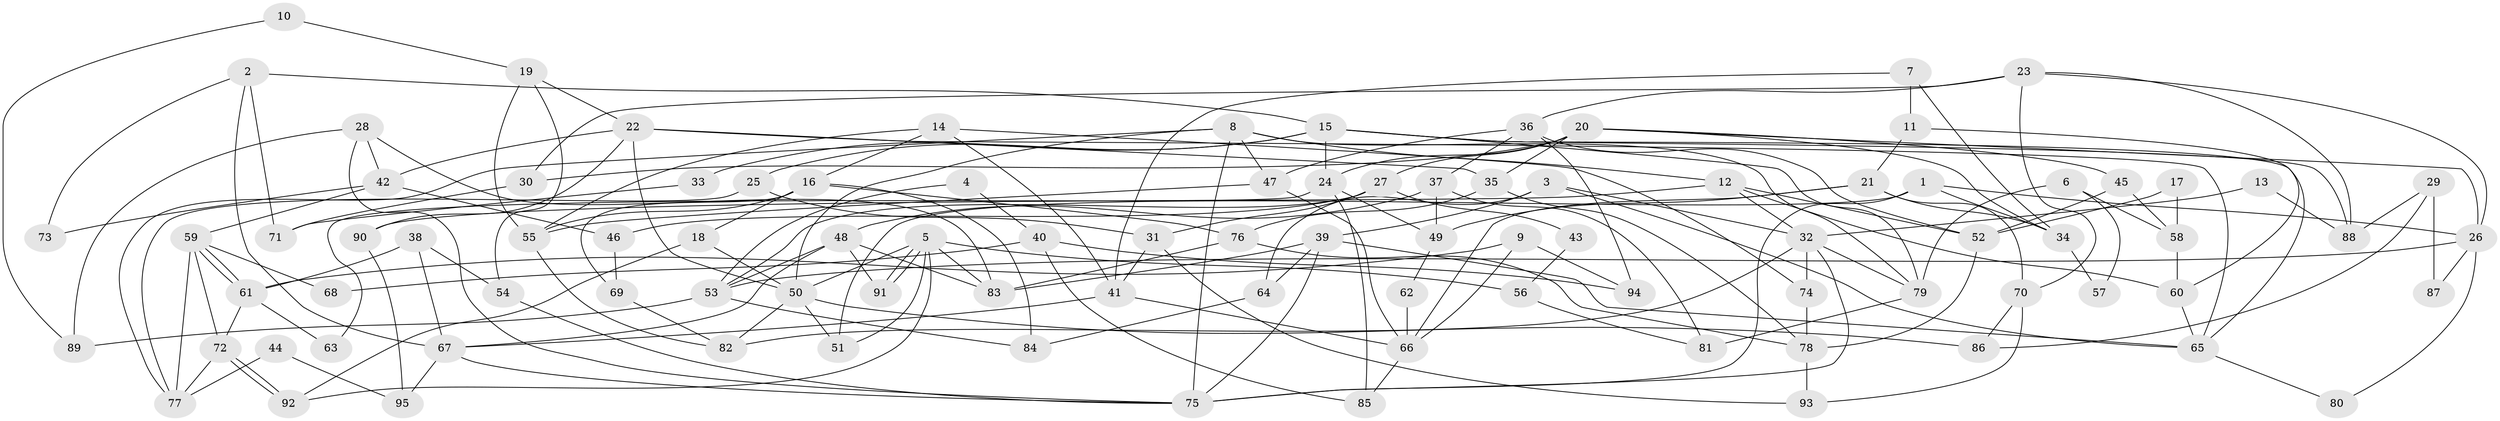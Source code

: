 // coarse degree distribution, {5: 0.15254237288135594, 4: 0.15254237288135594, 2: 0.15254237288135594, 8: 0.06779661016949153, 3: 0.11864406779661017, 6: 0.1694915254237288, 7: 0.13559322033898305, 10: 0.01694915254237288, 9: 0.03389830508474576}
// Generated by graph-tools (version 1.1) at 2025/52/02/27/25 19:52:07]
// undirected, 95 vertices, 190 edges
graph export_dot {
graph [start="1"]
  node [color=gray90,style=filled];
  1;
  2;
  3;
  4;
  5;
  6;
  7;
  8;
  9;
  10;
  11;
  12;
  13;
  14;
  15;
  16;
  17;
  18;
  19;
  20;
  21;
  22;
  23;
  24;
  25;
  26;
  27;
  28;
  29;
  30;
  31;
  32;
  33;
  34;
  35;
  36;
  37;
  38;
  39;
  40;
  41;
  42;
  43;
  44;
  45;
  46;
  47;
  48;
  49;
  50;
  51;
  52;
  53;
  54;
  55;
  56;
  57;
  58;
  59;
  60;
  61;
  62;
  63;
  64;
  65;
  66;
  67;
  68;
  69;
  70;
  71;
  72;
  73;
  74;
  75;
  76;
  77;
  78;
  79;
  80;
  81;
  82;
  83;
  84;
  85;
  86;
  87;
  88;
  89;
  90;
  91;
  92;
  93;
  94;
  95;
  1 -- 51;
  1 -- 75;
  1 -- 26;
  1 -- 34;
  2 -- 15;
  2 -- 67;
  2 -- 71;
  2 -- 73;
  3 -- 32;
  3 -- 65;
  3 -- 39;
  3 -- 64;
  4 -- 53;
  4 -- 40;
  5 -- 83;
  5 -- 91;
  5 -- 91;
  5 -- 50;
  5 -- 51;
  5 -- 56;
  5 -- 92;
  6 -- 79;
  6 -- 58;
  6 -- 57;
  7 -- 34;
  7 -- 41;
  7 -- 11;
  8 -- 75;
  8 -- 50;
  8 -- 12;
  8 -- 47;
  8 -- 77;
  8 -- 79;
  9 -- 61;
  9 -- 66;
  9 -- 94;
  10 -- 19;
  10 -- 89;
  11 -- 21;
  11 -- 60;
  12 -- 32;
  12 -- 52;
  12 -- 60;
  12 -- 90;
  13 -- 32;
  13 -- 88;
  14 -- 55;
  14 -- 16;
  14 -- 41;
  14 -- 74;
  15 -- 65;
  15 -- 24;
  15 -- 25;
  15 -- 33;
  15 -- 79;
  15 -- 88;
  16 -- 84;
  16 -- 18;
  16 -- 55;
  16 -- 69;
  16 -- 76;
  17 -- 52;
  17 -- 58;
  18 -- 50;
  18 -- 92;
  19 -- 55;
  19 -- 54;
  19 -- 22;
  20 -- 35;
  20 -- 26;
  20 -- 24;
  20 -- 27;
  20 -- 30;
  20 -- 34;
  20 -- 45;
  21 -- 34;
  21 -- 66;
  21 -- 49;
  21 -- 70;
  22 -- 65;
  22 -- 35;
  22 -- 42;
  22 -- 50;
  22 -- 90;
  23 -- 36;
  23 -- 70;
  23 -- 26;
  23 -- 30;
  23 -- 88;
  24 -- 49;
  24 -- 63;
  24 -- 85;
  25 -- 77;
  25 -- 31;
  26 -- 53;
  26 -- 80;
  26 -- 87;
  27 -- 31;
  27 -- 43;
  27 -- 46;
  27 -- 53;
  28 -- 83;
  28 -- 42;
  28 -- 75;
  28 -- 89;
  29 -- 88;
  29 -- 86;
  29 -- 87;
  30 -- 71;
  31 -- 41;
  31 -- 93;
  32 -- 79;
  32 -- 82;
  32 -- 74;
  32 -- 75;
  33 -- 71;
  34 -- 57;
  35 -- 76;
  35 -- 78;
  36 -- 52;
  36 -- 47;
  36 -- 37;
  36 -- 94;
  37 -- 48;
  37 -- 49;
  37 -- 81;
  38 -- 67;
  38 -- 61;
  38 -- 54;
  39 -- 75;
  39 -- 64;
  39 -- 65;
  39 -- 83;
  40 -- 85;
  40 -- 94;
  40 -- 68;
  41 -- 67;
  41 -- 66;
  42 -- 59;
  42 -- 46;
  42 -- 73;
  43 -- 56;
  44 -- 95;
  44 -- 77;
  45 -- 52;
  45 -- 58;
  46 -- 69;
  47 -- 55;
  47 -- 66;
  48 -- 83;
  48 -- 53;
  48 -- 67;
  48 -- 91;
  49 -- 62;
  50 -- 51;
  50 -- 82;
  50 -- 86;
  52 -- 78;
  53 -- 84;
  53 -- 89;
  54 -- 75;
  55 -- 82;
  56 -- 81;
  58 -- 60;
  59 -- 61;
  59 -- 61;
  59 -- 72;
  59 -- 68;
  59 -- 77;
  60 -- 65;
  61 -- 72;
  61 -- 63;
  62 -- 66;
  64 -- 84;
  65 -- 80;
  66 -- 85;
  67 -- 75;
  67 -- 95;
  69 -- 82;
  70 -- 93;
  70 -- 86;
  72 -- 92;
  72 -- 92;
  72 -- 77;
  74 -- 78;
  76 -- 78;
  76 -- 83;
  78 -- 93;
  79 -- 81;
  90 -- 95;
}
